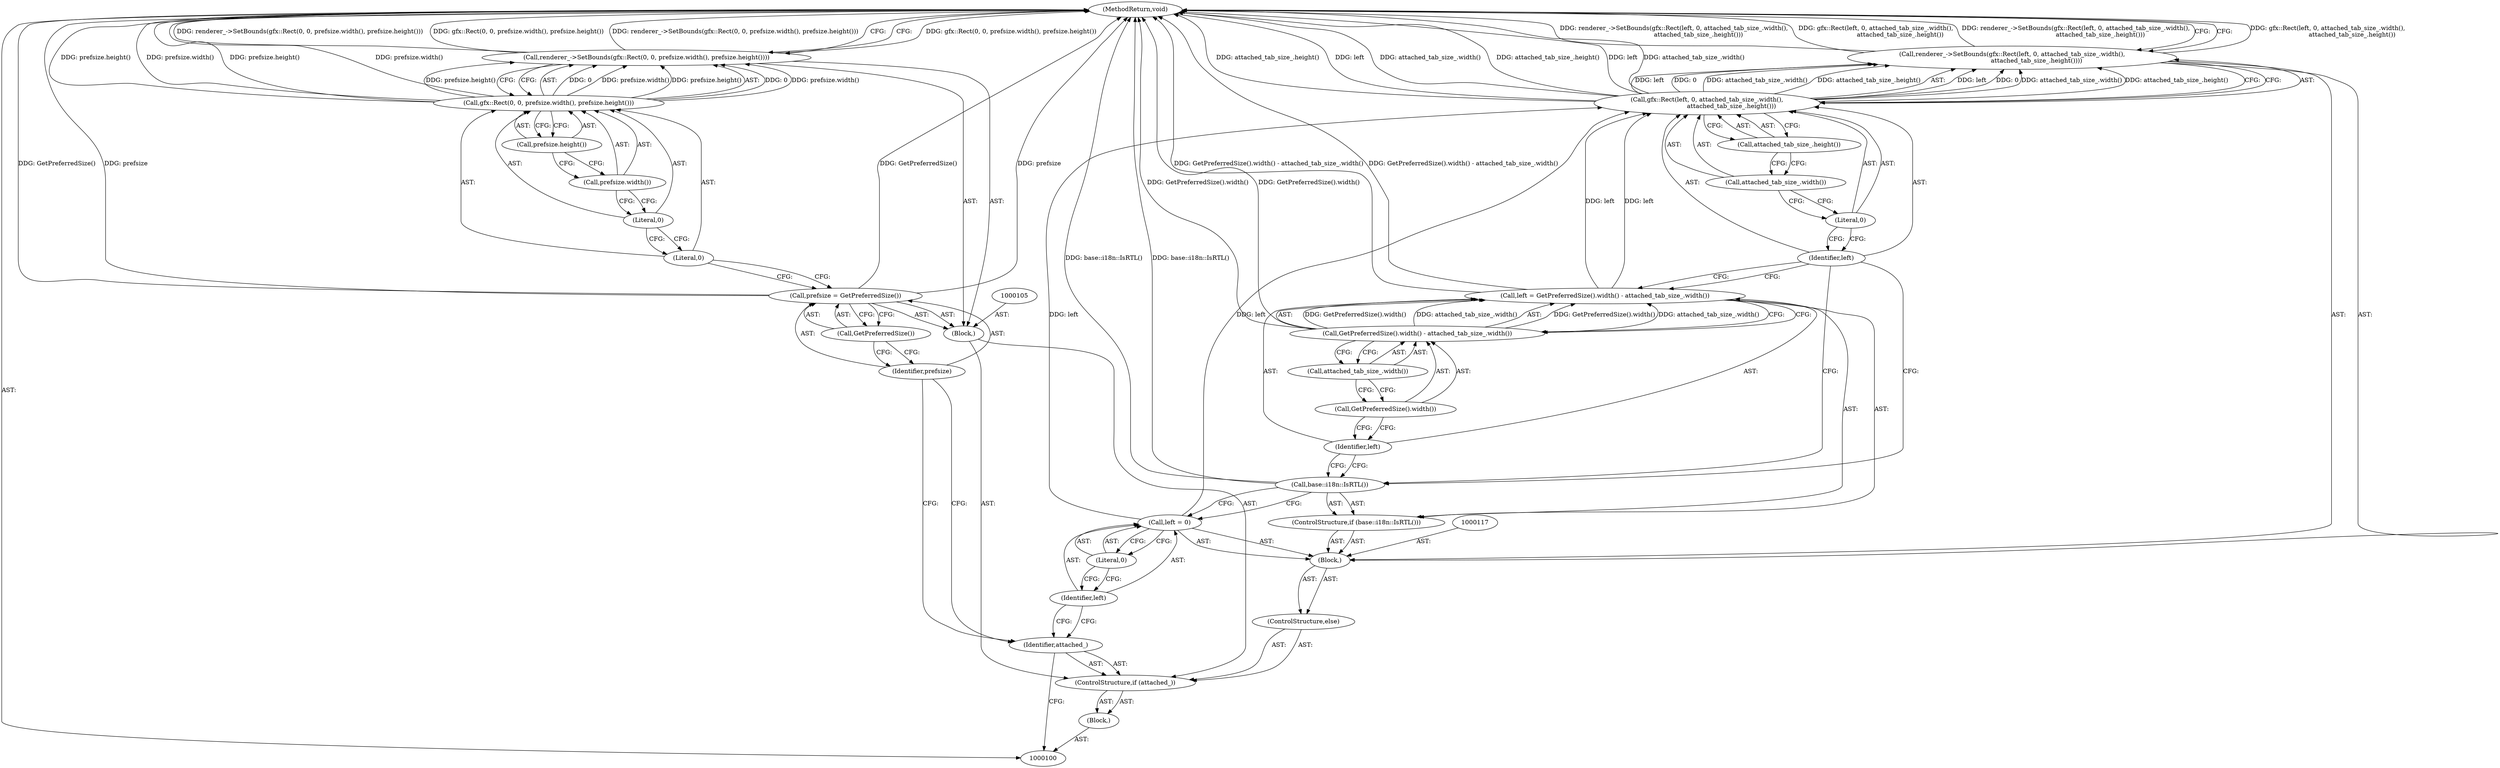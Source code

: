 digraph "1_Chrome_ee8d6fd30b022ac2c87b7a190c954e7bb3c9b21e_4" {
"1000134" [label="(MethodReturn,void)"];
"1000101" [label="(Block,)"];
"1000129" [label="(Call,gfx::Rect(left, 0, attached_tab_size_.width(),\n                         attached_tab_size_.height()))"];
"1000130" [label="(Identifier,left)"];
"1000128" [label="(Call,renderer_->SetBounds(gfx::Rect(left, 0, attached_tab_size_.width(),\n                         attached_tab_size_.height())))"];
"1000131" [label="(Literal,0)"];
"1000132" [label="(Call,attached_tab_size_.width())"];
"1000133" [label="(Call,attached_tab_size_.height())"];
"1000102" [label="(ControlStructure,if (attached_))"];
"1000103" [label="(Identifier,attached_)"];
"1000106" [label="(Call,prefsize = GetPreferredSize())"];
"1000107" [label="(Identifier,prefsize)"];
"1000108" [label="(Call,GetPreferredSize())"];
"1000104" [label="(Block,)"];
"1000110" [label="(Call,gfx::Rect(0, 0, prefsize.width(), prefsize.height()))"];
"1000111" [label="(Literal,0)"];
"1000112" [label="(Literal,0)"];
"1000109" [label="(Call,renderer_->SetBounds(gfx::Rect(0, 0, prefsize.width(), prefsize.height())))"];
"1000113" [label="(Call,prefsize.width())"];
"1000114" [label="(Call,prefsize.height())"];
"1000115" [label="(ControlStructure,else)"];
"1000120" [label="(Literal,0)"];
"1000116" [label="(Block,)"];
"1000118" [label="(Call,left = 0)"];
"1000119" [label="(Identifier,left)"];
"1000121" [label="(ControlStructure,if (base::i18n::IsRTL()))"];
"1000122" [label="(Call,base::i18n::IsRTL())"];
"1000125" [label="(Call,GetPreferredSize().width() - attached_tab_size_.width())"];
"1000126" [label="(Call,GetPreferredSize().width())"];
"1000127" [label="(Call,attached_tab_size_.width())"];
"1000123" [label="(Call,left = GetPreferredSize().width() - attached_tab_size_.width())"];
"1000124" [label="(Identifier,left)"];
"1000134" -> "1000100"  [label="AST: "];
"1000134" -> "1000109"  [label="CFG: "];
"1000134" -> "1000128"  [label="CFG: "];
"1000123" -> "1000134"  [label="DDG: GetPreferredSize().width() - attached_tab_size_.width()"];
"1000106" -> "1000134"  [label="DDG: GetPreferredSize()"];
"1000106" -> "1000134"  [label="DDG: prefsize"];
"1000110" -> "1000134"  [label="DDG: prefsize.height()"];
"1000110" -> "1000134"  [label="DDG: prefsize.width()"];
"1000128" -> "1000134"  [label="DDG: gfx::Rect(left, 0, attached_tab_size_.width(),\n                         attached_tab_size_.height())"];
"1000128" -> "1000134"  [label="DDG: renderer_->SetBounds(gfx::Rect(left, 0, attached_tab_size_.width(),\n                         attached_tab_size_.height()))"];
"1000129" -> "1000134"  [label="DDG: attached_tab_size_.height()"];
"1000129" -> "1000134"  [label="DDG: left"];
"1000129" -> "1000134"  [label="DDG: attached_tab_size_.width()"];
"1000122" -> "1000134"  [label="DDG: base::i18n::IsRTL()"];
"1000125" -> "1000134"  [label="DDG: GetPreferredSize().width()"];
"1000109" -> "1000134"  [label="DDG: gfx::Rect(0, 0, prefsize.width(), prefsize.height())"];
"1000109" -> "1000134"  [label="DDG: renderer_->SetBounds(gfx::Rect(0, 0, prefsize.width(), prefsize.height()))"];
"1000101" -> "1000100"  [label="AST: "];
"1000102" -> "1000101"  [label="AST: "];
"1000129" -> "1000128"  [label="AST: "];
"1000129" -> "1000133"  [label="CFG: "];
"1000130" -> "1000129"  [label="AST: "];
"1000131" -> "1000129"  [label="AST: "];
"1000132" -> "1000129"  [label="AST: "];
"1000133" -> "1000129"  [label="AST: "];
"1000128" -> "1000129"  [label="CFG: "];
"1000129" -> "1000134"  [label="DDG: attached_tab_size_.height()"];
"1000129" -> "1000134"  [label="DDG: left"];
"1000129" -> "1000134"  [label="DDG: attached_tab_size_.width()"];
"1000129" -> "1000128"  [label="DDG: left"];
"1000129" -> "1000128"  [label="DDG: 0"];
"1000129" -> "1000128"  [label="DDG: attached_tab_size_.width()"];
"1000129" -> "1000128"  [label="DDG: attached_tab_size_.height()"];
"1000118" -> "1000129"  [label="DDG: left"];
"1000123" -> "1000129"  [label="DDG: left"];
"1000130" -> "1000129"  [label="AST: "];
"1000130" -> "1000123"  [label="CFG: "];
"1000130" -> "1000122"  [label="CFG: "];
"1000131" -> "1000130"  [label="CFG: "];
"1000128" -> "1000116"  [label="AST: "];
"1000128" -> "1000129"  [label="CFG: "];
"1000129" -> "1000128"  [label="AST: "];
"1000134" -> "1000128"  [label="CFG: "];
"1000128" -> "1000134"  [label="DDG: gfx::Rect(left, 0, attached_tab_size_.width(),\n                         attached_tab_size_.height())"];
"1000128" -> "1000134"  [label="DDG: renderer_->SetBounds(gfx::Rect(left, 0, attached_tab_size_.width(),\n                         attached_tab_size_.height()))"];
"1000129" -> "1000128"  [label="DDG: left"];
"1000129" -> "1000128"  [label="DDG: 0"];
"1000129" -> "1000128"  [label="DDG: attached_tab_size_.width()"];
"1000129" -> "1000128"  [label="DDG: attached_tab_size_.height()"];
"1000131" -> "1000129"  [label="AST: "];
"1000131" -> "1000130"  [label="CFG: "];
"1000132" -> "1000131"  [label="CFG: "];
"1000132" -> "1000129"  [label="AST: "];
"1000132" -> "1000131"  [label="CFG: "];
"1000133" -> "1000132"  [label="CFG: "];
"1000133" -> "1000129"  [label="AST: "];
"1000133" -> "1000132"  [label="CFG: "];
"1000129" -> "1000133"  [label="CFG: "];
"1000102" -> "1000101"  [label="AST: "];
"1000103" -> "1000102"  [label="AST: "];
"1000104" -> "1000102"  [label="AST: "];
"1000115" -> "1000102"  [label="AST: "];
"1000103" -> "1000102"  [label="AST: "];
"1000103" -> "1000100"  [label="CFG: "];
"1000107" -> "1000103"  [label="CFG: "];
"1000119" -> "1000103"  [label="CFG: "];
"1000106" -> "1000104"  [label="AST: "];
"1000106" -> "1000108"  [label="CFG: "];
"1000107" -> "1000106"  [label="AST: "];
"1000108" -> "1000106"  [label="AST: "];
"1000111" -> "1000106"  [label="CFG: "];
"1000106" -> "1000134"  [label="DDG: GetPreferredSize()"];
"1000106" -> "1000134"  [label="DDG: prefsize"];
"1000107" -> "1000106"  [label="AST: "];
"1000107" -> "1000103"  [label="CFG: "];
"1000108" -> "1000107"  [label="CFG: "];
"1000108" -> "1000106"  [label="AST: "];
"1000108" -> "1000107"  [label="CFG: "];
"1000106" -> "1000108"  [label="CFG: "];
"1000104" -> "1000102"  [label="AST: "];
"1000105" -> "1000104"  [label="AST: "];
"1000106" -> "1000104"  [label="AST: "];
"1000109" -> "1000104"  [label="AST: "];
"1000110" -> "1000109"  [label="AST: "];
"1000110" -> "1000114"  [label="CFG: "];
"1000111" -> "1000110"  [label="AST: "];
"1000112" -> "1000110"  [label="AST: "];
"1000113" -> "1000110"  [label="AST: "];
"1000114" -> "1000110"  [label="AST: "];
"1000109" -> "1000110"  [label="CFG: "];
"1000110" -> "1000134"  [label="DDG: prefsize.height()"];
"1000110" -> "1000134"  [label="DDG: prefsize.width()"];
"1000110" -> "1000109"  [label="DDG: 0"];
"1000110" -> "1000109"  [label="DDG: prefsize.width()"];
"1000110" -> "1000109"  [label="DDG: prefsize.height()"];
"1000111" -> "1000110"  [label="AST: "];
"1000111" -> "1000106"  [label="CFG: "];
"1000112" -> "1000111"  [label="CFG: "];
"1000112" -> "1000110"  [label="AST: "];
"1000112" -> "1000111"  [label="CFG: "];
"1000113" -> "1000112"  [label="CFG: "];
"1000109" -> "1000104"  [label="AST: "];
"1000109" -> "1000110"  [label="CFG: "];
"1000110" -> "1000109"  [label="AST: "];
"1000134" -> "1000109"  [label="CFG: "];
"1000109" -> "1000134"  [label="DDG: gfx::Rect(0, 0, prefsize.width(), prefsize.height())"];
"1000109" -> "1000134"  [label="DDG: renderer_->SetBounds(gfx::Rect(0, 0, prefsize.width(), prefsize.height()))"];
"1000110" -> "1000109"  [label="DDG: 0"];
"1000110" -> "1000109"  [label="DDG: prefsize.width()"];
"1000110" -> "1000109"  [label="DDG: prefsize.height()"];
"1000113" -> "1000110"  [label="AST: "];
"1000113" -> "1000112"  [label="CFG: "];
"1000114" -> "1000113"  [label="CFG: "];
"1000114" -> "1000110"  [label="AST: "];
"1000114" -> "1000113"  [label="CFG: "];
"1000110" -> "1000114"  [label="CFG: "];
"1000115" -> "1000102"  [label="AST: "];
"1000116" -> "1000115"  [label="AST: "];
"1000120" -> "1000118"  [label="AST: "];
"1000120" -> "1000119"  [label="CFG: "];
"1000118" -> "1000120"  [label="CFG: "];
"1000116" -> "1000115"  [label="AST: "];
"1000117" -> "1000116"  [label="AST: "];
"1000118" -> "1000116"  [label="AST: "];
"1000121" -> "1000116"  [label="AST: "];
"1000128" -> "1000116"  [label="AST: "];
"1000118" -> "1000116"  [label="AST: "];
"1000118" -> "1000120"  [label="CFG: "];
"1000119" -> "1000118"  [label="AST: "];
"1000120" -> "1000118"  [label="AST: "];
"1000122" -> "1000118"  [label="CFG: "];
"1000118" -> "1000129"  [label="DDG: left"];
"1000119" -> "1000118"  [label="AST: "];
"1000119" -> "1000103"  [label="CFG: "];
"1000120" -> "1000119"  [label="CFG: "];
"1000121" -> "1000116"  [label="AST: "];
"1000122" -> "1000121"  [label="AST: "];
"1000123" -> "1000121"  [label="AST: "];
"1000122" -> "1000121"  [label="AST: "];
"1000122" -> "1000118"  [label="CFG: "];
"1000124" -> "1000122"  [label="CFG: "];
"1000130" -> "1000122"  [label="CFG: "];
"1000122" -> "1000134"  [label="DDG: base::i18n::IsRTL()"];
"1000125" -> "1000123"  [label="AST: "];
"1000125" -> "1000127"  [label="CFG: "];
"1000126" -> "1000125"  [label="AST: "];
"1000127" -> "1000125"  [label="AST: "];
"1000123" -> "1000125"  [label="CFG: "];
"1000125" -> "1000134"  [label="DDG: GetPreferredSize().width()"];
"1000125" -> "1000123"  [label="DDG: GetPreferredSize().width()"];
"1000125" -> "1000123"  [label="DDG: attached_tab_size_.width()"];
"1000126" -> "1000125"  [label="AST: "];
"1000126" -> "1000124"  [label="CFG: "];
"1000127" -> "1000126"  [label="CFG: "];
"1000127" -> "1000125"  [label="AST: "];
"1000127" -> "1000126"  [label="CFG: "];
"1000125" -> "1000127"  [label="CFG: "];
"1000123" -> "1000121"  [label="AST: "];
"1000123" -> "1000125"  [label="CFG: "];
"1000124" -> "1000123"  [label="AST: "];
"1000125" -> "1000123"  [label="AST: "];
"1000130" -> "1000123"  [label="CFG: "];
"1000123" -> "1000134"  [label="DDG: GetPreferredSize().width() - attached_tab_size_.width()"];
"1000125" -> "1000123"  [label="DDG: GetPreferredSize().width()"];
"1000125" -> "1000123"  [label="DDG: attached_tab_size_.width()"];
"1000123" -> "1000129"  [label="DDG: left"];
"1000124" -> "1000123"  [label="AST: "];
"1000124" -> "1000122"  [label="CFG: "];
"1000126" -> "1000124"  [label="CFG: "];
}
